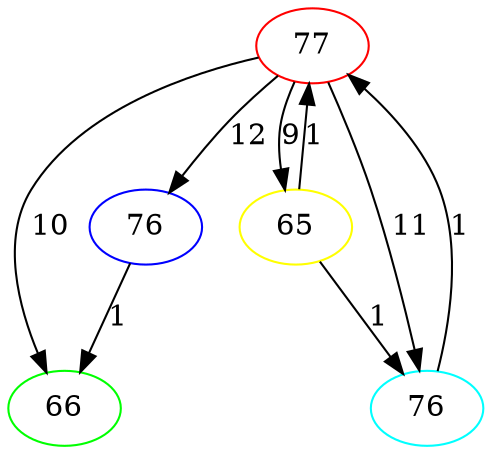 strict digraph  {
0 [color=red, label=77];
1 [color=green, label=66];
2 [color=blue, label=76];
3 [color=yellow, label=65];
4 [color=cyan, label=76];
0 -> 1  [label=10];
0 -> 2  [label=12];
0 -> 4  [label=11];
0 -> 3  [label=9];
2 -> 1  [label=1];
3 -> 0  [label=1];
3 -> 4  [label=1];
4 -> 0  [label=1];
}
